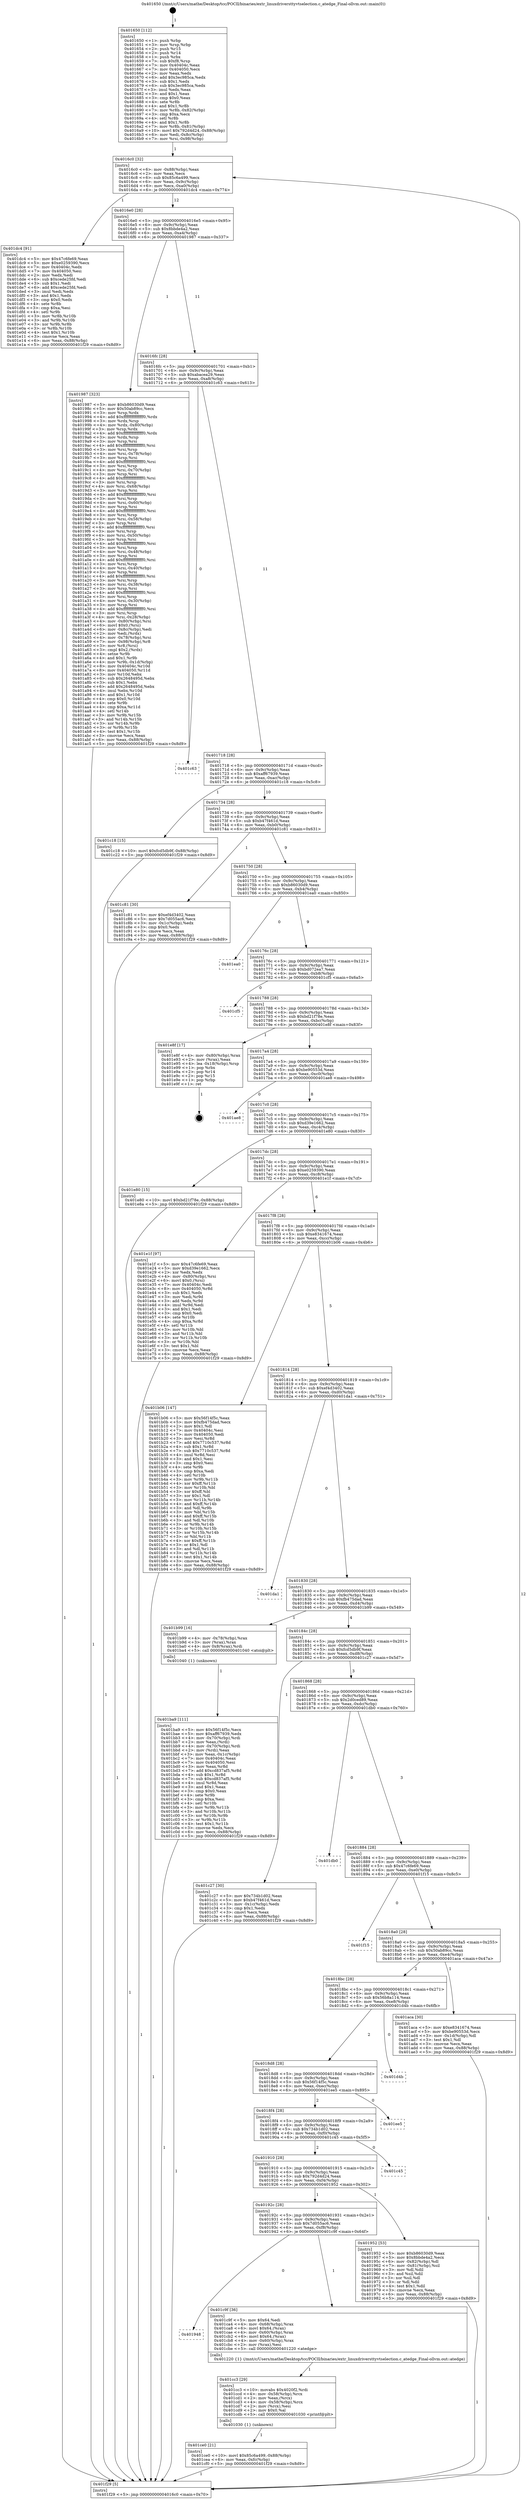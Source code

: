 digraph "0x401650" {
  label = "0x401650 (/mnt/c/Users/mathe/Desktop/tcc/POCII/binaries/extr_linuxdriversttyvtselection.c_atedge_Final-ollvm.out::main(0))"
  labelloc = "t"
  node[shape=record]

  Entry [label="",width=0.3,height=0.3,shape=circle,fillcolor=black,style=filled]
  "0x4016c0" [label="{
     0x4016c0 [32]\l
     | [instrs]\l
     &nbsp;&nbsp;0x4016c0 \<+6\>: mov -0x88(%rbp),%eax\l
     &nbsp;&nbsp;0x4016c6 \<+2\>: mov %eax,%ecx\l
     &nbsp;&nbsp;0x4016c8 \<+6\>: sub $0x85c6a499,%ecx\l
     &nbsp;&nbsp;0x4016ce \<+6\>: mov %eax,-0x9c(%rbp)\l
     &nbsp;&nbsp;0x4016d4 \<+6\>: mov %ecx,-0xa0(%rbp)\l
     &nbsp;&nbsp;0x4016da \<+6\>: je 0000000000401dc4 \<main+0x774\>\l
  }"]
  "0x401dc4" [label="{
     0x401dc4 [91]\l
     | [instrs]\l
     &nbsp;&nbsp;0x401dc4 \<+5\>: mov $0x47c6fe69,%eax\l
     &nbsp;&nbsp;0x401dc9 \<+5\>: mov $0xe0259390,%ecx\l
     &nbsp;&nbsp;0x401dce \<+7\>: mov 0x40404c,%edx\l
     &nbsp;&nbsp;0x401dd5 \<+7\>: mov 0x404050,%esi\l
     &nbsp;&nbsp;0x401ddc \<+2\>: mov %edx,%edi\l
     &nbsp;&nbsp;0x401dde \<+6\>: sub $0xcede25fd,%edi\l
     &nbsp;&nbsp;0x401de4 \<+3\>: sub $0x1,%edi\l
     &nbsp;&nbsp;0x401de7 \<+6\>: add $0xcede25fd,%edi\l
     &nbsp;&nbsp;0x401ded \<+3\>: imul %edi,%edx\l
     &nbsp;&nbsp;0x401df0 \<+3\>: and $0x1,%edx\l
     &nbsp;&nbsp;0x401df3 \<+3\>: cmp $0x0,%edx\l
     &nbsp;&nbsp;0x401df6 \<+4\>: sete %r8b\l
     &nbsp;&nbsp;0x401dfa \<+3\>: cmp $0xa,%esi\l
     &nbsp;&nbsp;0x401dfd \<+4\>: setl %r9b\l
     &nbsp;&nbsp;0x401e01 \<+3\>: mov %r8b,%r10b\l
     &nbsp;&nbsp;0x401e04 \<+3\>: and %r9b,%r10b\l
     &nbsp;&nbsp;0x401e07 \<+3\>: xor %r9b,%r8b\l
     &nbsp;&nbsp;0x401e0a \<+3\>: or %r8b,%r10b\l
     &nbsp;&nbsp;0x401e0d \<+4\>: test $0x1,%r10b\l
     &nbsp;&nbsp;0x401e11 \<+3\>: cmovne %ecx,%eax\l
     &nbsp;&nbsp;0x401e14 \<+6\>: mov %eax,-0x88(%rbp)\l
     &nbsp;&nbsp;0x401e1a \<+5\>: jmp 0000000000401f29 \<main+0x8d9\>\l
  }"]
  "0x4016e0" [label="{
     0x4016e0 [28]\l
     | [instrs]\l
     &nbsp;&nbsp;0x4016e0 \<+5\>: jmp 00000000004016e5 \<main+0x95\>\l
     &nbsp;&nbsp;0x4016e5 \<+6\>: mov -0x9c(%rbp),%eax\l
     &nbsp;&nbsp;0x4016eb \<+5\>: sub $0x8bbde4a2,%eax\l
     &nbsp;&nbsp;0x4016f0 \<+6\>: mov %eax,-0xa4(%rbp)\l
     &nbsp;&nbsp;0x4016f6 \<+6\>: je 0000000000401987 \<main+0x337\>\l
  }"]
  Exit [label="",width=0.3,height=0.3,shape=circle,fillcolor=black,style=filled,peripheries=2]
  "0x401987" [label="{
     0x401987 [323]\l
     | [instrs]\l
     &nbsp;&nbsp;0x401987 \<+5\>: mov $0xb86030d9,%eax\l
     &nbsp;&nbsp;0x40198c \<+5\>: mov $0x50ab89cc,%ecx\l
     &nbsp;&nbsp;0x401991 \<+3\>: mov %rsp,%rdx\l
     &nbsp;&nbsp;0x401994 \<+4\>: add $0xfffffffffffffff0,%rdx\l
     &nbsp;&nbsp;0x401998 \<+3\>: mov %rdx,%rsp\l
     &nbsp;&nbsp;0x40199b \<+4\>: mov %rdx,-0x80(%rbp)\l
     &nbsp;&nbsp;0x40199f \<+3\>: mov %rsp,%rdx\l
     &nbsp;&nbsp;0x4019a2 \<+4\>: add $0xfffffffffffffff0,%rdx\l
     &nbsp;&nbsp;0x4019a6 \<+3\>: mov %rdx,%rsp\l
     &nbsp;&nbsp;0x4019a9 \<+3\>: mov %rsp,%rsi\l
     &nbsp;&nbsp;0x4019ac \<+4\>: add $0xfffffffffffffff0,%rsi\l
     &nbsp;&nbsp;0x4019b0 \<+3\>: mov %rsi,%rsp\l
     &nbsp;&nbsp;0x4019b3 \<+4\>: mov %rsi,-0x78(%rbp)\l
     &nbsp;&nbsp;0x4019b7 \<+3\>: mov %rsp,%rsi\l
     &nbsp;&nbsp;0x4019ba \<+4\>: add $0xfffffffffffffff0,%rsi\l
     &nbsp;&nbsp;0x4019be \<+3\>: mov %rsi,%rsp\l
     &nbsp;&nbsp;0x4019c1 \<+4\>: mov %rsi,-0x70(%rbp)\l
     &nbsp;&nbsp;0x4019c5 \<+3\>: mov %rsp,%rsi\l
     &nbsp;&nbsp;0x4019c8 \<+4\>: add $0xfffffffffffffff0,%rsi\l
     &nbsp;&nbsp;0x4019cc \<+3\>: mov %rsi,%rsp\l
     &nbsp;&nbsp;0x4019cf \<+4\>: mov %rsi,-0x68(%rbp)\l
     &nbsp;&nbsp;0x4019d3 \<+3\>: mov %rsp,%rsi\l
     &nbsp;&nbsp;0x4019d6 \<+4\>: add $0xfffffffffffffff0,%rsi\l
     &nbsp;&nbsp;0x4019da \<+3\>: mov %rsi,%rsp\l
     &nbsp;&nbsp;0x4019dd \<+4\>: mov %rsi,-0x60(%rbp)\l
     &nbsp;&nbsp;0x4019e1 \<+3\>: mov %rsp,%rsi\l
     &nbsp;&nbsp;0x4019e4 \<+4\>: add $0xfffffffffffffff0,%rsi\l
     &nbsp;&nbsp;0x4019e8 \<+3\>: mov %rsi,%rsp\l
     &nbsp;&nbsp;0x4019eb \<+4\>: mov %rsi,-0x58(%rbp)\l
     &nbsp;&nbsp;0x4019ef \<+3\>: mov %rsp,%rsi\l
     &nbsp;&nbsp;0x4019f2 \<+4\>: add $0xfffffffffffffff0,%rsi\l
     &nbsp;&nbsp;0x4019f6 \<+3\>: mov %rsi,%rsp\l
     &nbsp;&nbsp;0x4019f9 \<+4\>: mov %rsi,-0x50(%rbp)\l
     &nbsp;&nbsp;0x4019fd \<+3\>: mov %rsp,%rsi\l
     &nbsp;&nbsp;0x401a00 \<+4\>: add $0xfffffffffffffff0,%rsi\l
     &nbsp;&nbsp;0x401a04 \<+3\>: mov %rsi,%rsp\l
     &nbsp;&nbsp;0x401a07 \<+4\>: mov %rsi,-0x48(%rbp)\l
     &nbsp;&nbsp;0x401a0b \<+3\>: mov %rsp,%rsi\l
     &nbsp;&nbsp;0x401a0e \<+4\>: add $0xfffffffffffffff0,%rsi\l
     &nbsp;&nbsp;0x401a12 \<+3\>: mov %rsi,%rsp\l
     &nbsp;&nbsp;0x401a15 \<+4\>: mov %rsi,-0x40(%rbp)\l
     &nbsp;&nbsp;0x401a19 \<+3\>: mov %rsp,%rsi\l
     &nbsp;&nbsp;0x401a1c \<+4\>: add $0xfffffffffffffff0,%rsi\l
     &nbsp;&nbsp;0x401a20 \<+3\>: mov %rsi,%rsp\l
     &nbsp;&nbsp;0x401a23 \<+4\>: mov %rsi,-0x38(%rbp)\l
     &nbsp;&nbsp;0x401a27 \<+3\>: mov %rsp,%rsi\l
     &nbsp;&nbsp;0x401a2a \<+4\>: add $0xfffffffffffffff0,%rsi\l
     &nbsp;&nbsp;0x401a2e \<+3\>: mov %rsi,%rsp\l
     &nbsp;&nbsp;0x401a31 \<+4\>: mov %rsi,-0x30(%rbp)\l
     &nbsp;&nbsp;0x401a35 \<+3\>: mov %rsp,%rsi\l
     &nbsp;&nbsp;0x401a38 \<+4\>: add $0xfffffffffffffff0,%rsi\l
     &nbsp;&nbsp;0x401a3c \<+3\>: mov %rsi,%rsp\l
     &nbsp;&nbsp;0x401a3f \<+4\>: mov %rsi,-0x28(%rbp)\l
     &nbsp;&nbsp;0x401a43 \<+4\>: mov -0x80(%rbp),%rsi\l
     &nbsp;&nbsp;0x401a47 \<+6\>: movl $0x0,(%rsi)\l
     &nbsp;&nbsp;0x401a4d \<+6\>: mov -0x8c(%rbp),%edi\l
     &nbsp;&nbsp;0x401a53 \<+2\>: mov %edi,(%rdx)\l
     &nbsp;&nbsp;0x401a55 \<+4\>: mov -0x78(%rbp),%rsi\l
     &nbsp;&nbsp;0x401a59 \<+7\>: mov -0x98(%rbp),%r8\l
     &nbsp;&nbsp;0x401a60 \<+3\>: mov %r8,(%rsi)\l
     &nbsp;&nbsp;0x401a63 \<+3\>: cmpl $0x2,(%rdx)\l
     &nbsp;&nbsp;0x401a66 \<+4\>: setne %r9b\l
     &nbsp;&nbsp;0x401a6a \<+4\>: and $0x1,%r9b\l
     &nbsp;&nbsp;0x401a6e \<+4\>: mov %r9b,-0x1d(%rbp)\l
     &nbsp;&nbsp;0x401a72 \<+8\>: mov 0x40404c,%r10d\l
     &nbsp;&nbsp;0x401a7a \<+8\>: mov 0x404050,%r11d\l
     &nbsp;&nbsp;0x401a82 \<+3\>: mov %r10d,%ebx\l
     &nbsp;&nbsp;0x401a85 \<+6\>: sub $0x2648495d,%ebx\l
     &nbsp;&nbsp;0x401a8b \<+3\>: sub $0x1,%ebx\l
     &nbsp;&nbsp;0x401a8e \<+6\>: add $0x2648495d,%ebx\l
     &nbsp;&nbsp;0x401a94 \<+4\>: imul %ebx,%r10d\l
     &nbsp;&nbsp;0x401a98 \<+4\>: and $0x1,%r10d\l
     &nbsp;&nbsp;0x401a9c \<+4\>: cmp $0x0,%r10d\l
     &nbsp;&nbsp;0x401aa0 \<+4\>: sete %r9b\l
     &nbsp;&nbsp;0x401aa4 \<+4\>: cmp $0xa,%r11d\l
     &nbsp;&nbsp;0x401aa8 \<+4\>: setl %r14b\l
     &nbsp;&nbsp;0x401aac \<+3\>: mov %r9b,%r15b\l
     &nbsp;&nbsp;0x401aaf \<+3\>: and %r14b,%r15b\l
     &nbsp;&nbsp;0x401ab2 \<+3\>: xor %r14b,%r9b\l
     &nbsp;&nbsp;0x401ab5 \<+3\>: or %r9b,%r15b\l
     &nbsp;&nbsp;0x401ab8 \<+4\>: test $0x1,%r15b\l
     &nbsp;&nbsp;0x401abc \<+3\>: cmovne %ecx,%eax\l
     &nbsp;&nbsp;0x401abf \<+6\>: mov %eax,-0x88(%rbp)\l
     &nbsp;&nbsp;0x401ac5 \<+5\>: jmp 0000000000401f29 \<main+0x8d9\>\l
  }"]
  "0x4016fc" [label="{
     0x4016fc [28]\l
     | [instrs]\l
     &nbsp;&nbsp;0x4016fc \<+5\>: jmp 0000000000401701 \<main+0xb1\>\l
     &nbsp;&nbsp;0x401701 \<+6\>: mov -0x9c(%rbp),%eax\l
     &nbsp;&nbsp;0x401707 \<+5\>: sub $0xabacea29,%eax\l
     &nbsp;&nbsp;0x40170c \<+6\>: mov %eax,-0xa8(%rbp)\l
     &nbsp;&nbsp;0x401712 \<+6\>: je 0000000000401c63 \<main+0x613\>\l
  }"]
  "0x401ce0" [label="{
     0x401ce0 [21]\l
     | [instrs]\l
     &nbsp;&nbsp;0x401ce0 \<+10\>: movl $0x85c6a499,-0x88(%rbp)\l
     &nbsp;&nbsp;0x401cea \<+6\>: mov %eax,-0xfc(%rbp)\l
     &nbsp;&nbsp;0x401cf0 \<+5\>: jmp 0000000000401f29 \<main+0x8d9\>\l
  }"]
  "0x401c63" [label="{
     0x401c63\l
  }", style=dashed]
  "0x401718" [label="{
     0x401718 [28]\l
     | [instrs]\l
     &nbsp;&nbsp;0x401718 \<+5\>: jmp 000000000040171d \<main+0xcd\>\l
     &nbsp;&nbsp;0x40171d \<+6\>: mov -0x9c(%rbp),%eax\l
     &nbsp;&nbsp;0x401723 \<+5\>: sub $0xaff67939,%eax\l
     &nbsp;&nbsp;0x401728 \<+6\>: mov %eax,-0xac(%rbp)\l
     &nbsp;&nbsp;0x40172e \<+6\>: je 0000000000401c18 \<main+0x5c8\>\l
  }"]
  "0x401cc3" [label="{
     0x401cc3 [29]\l
     | [instrs]\l
     &nbsp;&nbsp;0x401cc3 \<+10\>: movabs $0x4020f2,%rdi\l
     &nbsp;&nbsp;0x401ccd \<+4\>: mov -0x58(%rbp),%rcx\l
     &nbsp;&nbsp;0x401cd1 \<+2\>: mov %eax,(%rcx)\l
     &nbsp;&nbsp;0x401cd3 \<+4\>: mov -0x58(%rbp),%rcx\l
     &nbsp;&nbsp;0x401cd7 \<+2\>: mov (%rcx),%esi\l
     &nbsp;&nbsp;0x401cd9 \<+2\>: mov $0x0,%al\l
     &nbsp;&nbsp;0x401cdb \<+5\>: call 0000000000401030 \<printf@plt\>\l
     | [calls]\l
     &nbsp;&nbsp;0x401030 \{1\} (unknown)\l
  }"]
  "0x401c18" [label="{
     0x401c18 [15]\l
     | [instrs]\l
     &nbsp;&nbsp;0x401c18 \<+10\>: movl $0xfcd5db9f,-0x88(%rbp)\l
     &nbsp;&nbsp;0x401c22 \<+5\>: jmp 0000000000401f29 \<main+0x8d9\>\l
  }"]
  "0x401734" [label="{
     0x401734 [28]\l
     | [instrs]\l
     &nbsp;&nbsp;0x401734 \<+5\>: jmp 0000000000401739 \<main+0xe9\>\l
     &nbsp;&nbsp;0x401739 \<+6\>: mov -0x9c(%rbp),%eax\l
     &nbsp;&nbsp;0x40173f \<+5\>: sub $0xb47f461d,%eax\l
     &nbsp;&nbsp;0x401744 \<+6\>: mov %eax,-0xb0(%rbp)\l
     &nbsp;&nbsp;0x40174a \<+6\>: je 0000000000401c81 \<main+0x631\>\l
  }"]
  "0x401948" [label="{
     0x401948\l
  }", style=dashed]
  "0x401c81" [label="{
     0x401c81 [30]\l
     | [instrs]\l
     &nbsp;&nbsp;0x401c81 \<+5\>: mov $0xef4d3402,%eax\l
     &nbsp;&nbsp;0x401c86 \<+5\>: mov $0x7d055ac6,%ecx\l
     &nbsp;&nbsp;0x401c8b \<+3\>: mov -0x1c(%rbp),%edx\l
     &nbsp;&nbsp;0x401c8e \<+3\>: cmp $0x0,%edx\l
     &nbsp;&nbsp;0x401c91 \<+3\>: cmove %ecx,%eax\l
     &nbsp;&nbsp;0x401c94 \<+6\>: mov %eax,-0x88(%rbp)\l
     &nbsp;&nbsp;0x401c9a \<+5\>: jmp 0000000000401f29 \<main+0x8d9\>\l
  }"]
  "0x401750" [label="{
     0x401750 [28]\l
     | [instrs]\l
     &nbsp;&nbsp;0x401750 \<+5\>: jmp 0000000000401755 \<main+0x105\>\l
     &nbsp;&nbsp;0x401755 \<+6\>: mov -0x9c(%rbp),%eax\l
     &nbsp;&nbsp;0x40175b \<+5\>: sub $0xb86030d9,%eax\l
     &nbsp;&nbsp;0x401760 \<+6\>: mov %eax,-0xb4(%rbp)\l
     &nbsp;&nbsp;0x401766 \<+6\>: je 0000000000401ea0 \<main+0x850\>\l
  }"]
  "0x401c9f" [label="{
     0x401c9f [36]\l
     | [instrs]\l
     &nbsp;&nbsp;0x401c9f \<+5\>: mov $0x64,%edi\l
     &nbsp;&nbsp;0x401ca4 \<+4\>: mov -0x68(%rbp),%rax\l
     &nbsp;&nbsp;0x401ca8 \<+6\>: movl $0x64,(%rax)\l
     &nbsp;&nbsp;0x401cae \<+4\>: mov -0x60(%rbp),%rax\l
     &nbsp;&nbsp;0x401cb2 \<+6\>: movl $0x64,(%rax)\l
     &nbsp;&nbsp;0x401cb8 \<+4\>: mov -0x60(%rbp),%rax\l
     &nbsp;&nbsp;0x401cbc \<+2\>: mov (%rax),%esi\l
     &nbsp;&nbsp;0x401cbe \<+5\>: call 0000000000401220 \<atedge\>\l
     | [calls]\l
     &nbsp;&nbsp;0x401220 \{1\} (/mnt/c/Users/mathe/Desktop/tcc/POCII/binaries/extr_linuxdriversttyvtselection.c_atedge_Final-ollvm.out::atedge)\l
  }"]
  "0x401ea0" [label="{
     0x401ea0\l
  }", style=dashed]
  "0x40176c" [label="{
     0x40176c [28]\l
     | [instrs]\l
     &nbsp;&nbsp;0x40176c \<+5\>: jmp 0000000000401771 \<main+0x121\>\l
     &nbsp;&nbsp;0x401771 \<+6\>: mov -0x9c(%rbp),%eax\l
     &nbsp;&nbsp;0x401777 \<+5\>: sub $0xbd072ea7,%eax\l
     &nbsp;&nbsp;0x40177c \<+6\>: mov %eax,-0xb8(%rbp)\l
     &nbsp;&nbsp;0x401782 \<+6\>: je 0000000000401cf5 \<main+0x6a5\>\l
  }"]
  "0x401ba9" [label="{
     0x401ba9 [111]\l
     | [instrs]\l
     &nbsp;&nbsp;0x401ba9 \<+5\>: mov $0x56f14f5c,%ecx\l
     &nbsp;&nbsp;0x401bae \<+5\>: mov $0xaff67939,%edx\l
     &nbsp;&nbsp;0x401bb3 \<+4\>: mov -0x70(%rbp),%rdi\l
     &nbsp;&nbsp;0x401bb7 \<+2\>: mov %eax,(%rdi)\l
     &nbsp;&nbsp;0x401bb9 \<+4\>: mov -0x70(%rbp),%rdi\l
     &nbsp;&nbsp;0x401bbd \<+2\>: mov (%rdi),%eax\l
     &nbsp;&nbsp;0x401bbf \<+3\>: mov %eax,-0x1c(%rbp)\l
     &nbsp;&nbsp;0x401bc2 \<+7\>: mov 0x40404c,%eax\l
     &nbsp;&nbsp;0x401bc9 \<+7\>: mov 0x404050,%esi\l
     &nbsp;&nbsp;0x401bd0 \<+3\>: mov %eax,%r8d\l
     &nbsp;&nbsp;0x401bd3 \<+7\>: add $0xcd837af5,%r8d\l
     &nbsp;&nbsp;0x401bda \<+4\>: sub $0x1,%r8d\l
     &nbsp;&nbsp;0x401bde \<+7\>: sub $0xcd837af5,%r8d\l
     &nbsp;&nbsp;0x401be5 \<+4\>: imul %r8d,%eax\l
     &nbsp;&nbsp;0x401be9 \<+3\>: and $0x1,%eax\l
     &nbsp;&nbsp;0x401bec \<+3\>: cmp $0x0,%eax\l
     &nbsp;&nbsp;0x401bef \<+4\>: sete %r9b\l
     &nbsp;&nbsp;0x401bf3 \<+3\>: cmp $0xa,%esi\l
     &nbsp;&nbsp;0x401bf6 \<+4\>: setl %r10b\l
     &nbsp;&nbsp;0x401bfa \<+3\>: mov %r9b,%r11b\l
     &nbsp;&nbsp;0x401bfd \<+3\>: and %r10b,%r11b\l
     &nbsp;&nbsp;0x401c00 \<+3\>: xor %r10b,%r9b\l
     &nbsp;&nbsp;0x401c03 \<+3\>: or %r9b,%r11b\l
     &nbsp;&nbsp;0x401c06 \<+4\>: test $0x1,%r11b\l
     &nbsp;&nbsp;0x401c0a \<+3\>: cmovne %edx,%ecx\l
     &nbsp;&nbsp;0x401c0d \<+6\>: mov %ecx,-0x88(%rbp)\l
     &nbsp;&nbsp;0x401c13 \<+5\>: jmp 0000000000401f29 \<main+0x8d9\>\l
  }"]
  "0x401cf5" [label="{
     0x401cf5\l
  }", style=dashed]
  "0x401788" [label="{
     0x401788 [28]\l
     | [instrs]\l
     &nbsp;&nbsp;0x401788 \<+5\>: jmp 000000000040178d \<main+0x13d\>\l
     &nbsp;&nbsp;0x40178d \<+6\>: mov -0x9c(%rbp),%eax\l
     &nbsp;&nbsp;0x401793 \<+5\>: sub $0xbd21f78e,%eax\l
     &nbsp;&nbsp;0x401798 \<+6\>: mov %eax,-0xbc(%rbp)\l
     &nbsp;&nbsp;0x40179e \<+6\>: je 0000000000401e8f \<main+0x83f\>\l
  }"]
  "0x401650" [label="{
     0x401650 [112]\l
     | [instrs]\l
     &nbsp;&nbsp;0x401650 \<+1\>: push %rbp\l
     &nbsp;&nbsp;0x401651 \<+3\>: mov %rsp,%rbp\l
     &nbsp;&nbsp;0x401654 \<+2\>: push %r15\l
     &nbsp;&nbsp;0x401656 \<+2\>: push %r14\l
     &nbsp;&nbsp;0x401658 \<+1\>: push %rbx\l
     &nbsp;&nbsp;0x401659 \<+7\>: sub $0xf8,%rsp\l
     &nbsp;&nbsp;0x401660 \<+7\>: mov 0x40404c,%eax\l
     &nbsp;&nbsp;0x401667 \<+7\>: mov 0x404050,%ecx\l
     &nbsp;&nbsp;0x40166e \<+2\>: mov %eax,%edx\l
     &nbsp;&nbsp;0x401670 \<+6\>: add $0x3ec985ca,%edx\l
     &nbsp;&nbsp;0x401676 \<+3\>: sub $0x1,%edx\l
     &nbsp;&nbsp;0x401679 \<+6\>: sub $0x3ec985ca,%edx\l
     &nbsp;&nbsp;0x40167f \<+3\>: imul %edx,%eax\l
     &nbsp;&nbsp;0x401682 \<+3\>: and $0x1,%eax\l
     &nbsp;&nbsp;0x401685 \<+3\>: cmp $0x0,%eax\l
     &nbsp;&nbsp;0x401688 \<+4\>: sete %r8b\l
     &nbsp;&nbsp;0x40168c \<+4\>: and $0x1,%r8b\l
     &nbsp;&nbsp;0x401690 \<+7\>: mov %r8b,-0x82(%rbp)\l
     &nbsp;&nbsp;0x401697 \<+3\>: cmp $0xa,%ecx\l
     &nbsp;&nbsp;0x40169a \<+4\>: setl %r8b\l
     &nbsp;&nbsp;0x40169e \<+4\>: and $0x1,%r8b\l
     &nbsp;&nbsp;0x4016a2 \<+7\>: mov %r8b,-0x81(%rbp)\l
     &nbsp;&nbsp;0x4016a9 \<+10\>: movl $0x792d4d24,-0x88(%rbp)\l
     &nbsp;&nbsp;0x4016b3 \<+6\>: mov %edi,-0x8c(%rbp)\l
     &nbsp;&nbsp;0x4016b9 \<+7\>: mov %rsi,-0x98(%rbp)\l
  }"]
  "0x401e8f" [label="{
     0x401e8f [17]\l
     | [instrs]\l
     &nbsp;&nbsp;0x401e8f \<+4\>: mov -0x80(%rbp),%rax\l
     &nbsp;&nbsp;0x401e93 \<+2\>: mov (%rax),%eax\l
     &nbsp;&nbsp;0x401e95 \<+4\>: lea -0x18(%rbp),%rsp\l
     &nbsp;&nbsp;0x401e99 \<+1\>: pop %rbx\l
     &nbsp;&nbsp;0x401e9a \<+2\>: pop %r14\l
     &nbsp;&nbsp;0x401e9c \<+2\>: pop %r15\l
     &nbsp;&nbsp;0x401e9e \<+1\>: pop %rbp\l
     &nbsp;&nbsp;0x401e9f \<+1\>: ret\l
  }"]
  "0x4017a4" [label="{
     0x4017a4 [28]\l
     | [instrs]\l
     &nbsp;&nbsp;0x4017a4 \<+5\>: jmp 00000000004017a9 \<main+0x159\>\l
     &nbsp;&nbsp;0x4017a9 \<+6\>: mov -0x9c(%rbp),%eax\l
     &nbsp;&nbsp;0x4017af \<+5\>: sub $0xbe90553d,%eax\l
     &nbsp;&nbsp;0x4017b4 \<+6\>: mov %eax,-0xc0(%rbp)\l
     &nbsp;&nbsp;0x4017ba \<+6\>: je 0000000000401ae8 \<main+0x498\>\l
  }"]
  "0x401f29" [label="{
     0x401f29 [5]\l
     | [instrs]\l
     &nbsp;&nbsp;0x401f29 \<+5\>: jmp 00000000004016c0 \<main+0x70\>\l
  }"]
  "0x401ae8" [label="{
     0x401ae8\l
  }", style=dashed]
  "0x4017c0" [label="{
     0x4017c0 [28]\l
     | [instrs]\l
     &nbsp;&nbsp;0x4017c0 \<+5\>: jmp 00000000004017c5 \<main+0x175\>\l
     &nbsp;&nbsp;0x4017c5 \<+6\>: mov -0x9c(%rbp),%eax\l
     &nbsp;&nbsp;0x4017cb \<+5\>: sub $0xd39e1662,%eax\l
     &nbsp;&nbsp;0x4017d0 \<+6\>: mov %eax,-0xc4(%rbp)\l
     &nbsp;&nbsp;0x4017d6 \<+6\>: je 0000000000401e80 \<main+0x830\>\l
  }"]
  "0x40192c" [label="{
     0x40192c [28]\l
     | [instrs]\l
     &nbsp;&nbsp;0x40192c \<+5\>: jmp 0000000000401931 \<main+0x2e1\>\l
     &nbsp;&nbsp;0x401931 \<+6\>: mov -0x9c(%rbp),%eax\l
     &nbsp;&nbsp;0x401937 \<+5\>: sub $0x7d055ac6,%eax\l
     &nbsp;&nbsp;0x40193c \<+6\>: mov %eax,-0xf8(%rbp)\l
     &nbsp;&nbsp;0x401942 \<+6\>: je 0000000000401c9f \<main+0x64f\>\l
  }"]
  "0x401e80" [label="{
     0x401e80 [15]\l
     | [instrs]\l
     &nbsp;&nbsp;0x401e80 \<+10\>: movl $0xbd21f78e,-0x88(%rbp)\l
     &nbsp;&nbsp;0x401e8a \<+5\>: jmp 0000000000401f29 \<main+0x8d9\>\l
  }"]
  "0x4017dc" [label="{
     0x4017dc [28]\l
     | [instrs]\l
     &nbsp;&nbsp;0x4017dc \<+5\>: jmp 00000000004017e1 \<main+0x191\>\l
     &nbsp;&nbsp;0x4017e1 \<+6\>: mov -0x9c(%rbp),%eax\l
     &nbsp;&nbsp;0x4017e7 \<+5\>: sub $0xe0259390,%eax\l
     &nbsp;&nbsp;0x4017ec \<+6\>: mov %eax,-0xc8(%rbp)\l
     &nbsp;&nbsp;0x4017f2 \<+6\>: je 0000000000401e1f \<main+0x7cf\>\l
  }"]
  "0x401952" [label="{
     0x401952 [53]\l
     | [instrs]\l
     &nbsp;&nbsp;0x401952 \<+5\>: mov $0xb86030d9,%eax\l
     &nbsp;&nbsp;0x401957 \<+5\>: mov $0x8bbde4a2,%ecx\l
     &nbsp;&nbsp;0x40195c \<+6\>: mov -0x82(%rbp),%dl\l
     &nbsp;&nbsp;0x401962 \<+7\>: mov -0x81(%rbp),%sil\l
     &nbsp;&nbsp;0x401969 \<+3\>: mov %dl,%dil\l
     &nbsp;&nbsp;0x40196c \<+3\>: and %sil,%dil\l
     &nbsp;&nbsp;0x40196f \<+3\>: xor %sil,%dl\l
     &nbsp;&nbsp;0x401972 \<+3\>: or %dl,%dil\l
     &nbsp;&nbsp;0x401975 \<+4\>: test $0x1,%dil\l
     &nbsp;&nbsp;0x401979 \<+3\>: cmovne %ecx,%eax\l
     &nbsp;&nbsp;0x40197c \<+6\>: mov %eax,-0x88(%rbp)\l
     &nbsp;&nbsp;0x401982 \<+5\>: jmp 0000000000401f29 \<main+0x8d9\>\l
  }"]
  "0x401e1f" [label="{
     0x401e1f [97]\l
     | [instrs]\l
     &nbsp;&nbsp;0x401e1f \<+5\>: mov $0x47c6fe69,%eax\l
     &nbsp;&nbsp;0x401e24 \<+5\>: mov $0xd39e1662,%ecx\l
     &nbsp;&nbsp;0x401e29 \<+2\>: xor %edx,%edx\l
     &nbsp;&nbsp;0x401e2b \<+4\>: mov -0x80(%rbp),%rsi\l
     &nbsp;&nbsp;0x401e2f \<+6\>: movl $0x0,(%rsi)\l
     &nbsp;&nbsp;0x401e35 \<+7\>: mov 0x40404c,%edi\l
     &nbsp;&nbsp;0x401e3c \<+8\>: mov 0x404050,%r8d\l
     &nbsp;&nbsp;0x401e44 \<+3\>: sub $0x1,%edx\l
     &nbsp;&nbsp;0x401e47 \<+3\>: mov %edi,%r9d\l
     &nbsp;&nbsp;0x401e4a \<+3\>: add %edx,%r9d\l
     &nbsp;&nbsp;0x401e4d \<+4\>: imul %r9d,%edi\l
     &nbsp;&nbsp;0x401e51 \<+3\>: and $0x1,%edi\l
     &nbsp;&nbsp;0x401e54 \<+3\>: cmp $0x0,%edi\l
     &nbsp;&nbsp;0x401e57 \<+4\>: sete %r10b\l
     &nbsp;&nbsp;0x401e5b \<+4\>: cmp $0xa,%r8d\l
     &nbsp;&nbsp;0x401e5f \<+4\>: setl %r11b\l
     &nbsp;&nbsp;0x401e63 \<+3\>: mov %r10b,%bl\l
     &nbsp;&nbsp;0x401e66 \<+3\>: and %r11b,%bl\l
     &nbsp;&nbsp;0x401e69 \<+3\>: xor %r11b,%r10b\l
     &nbsp;&nbsp;0x401e6c \<+3\>: or %r10b,%bl\l
     &nbsp;&nbsp;0x401e6f \<+3\>: test $0x1,%bl\l
     &nbsp;&nbsp;0x401e72 \<+3\>: cmovne %ecx,%eax\l
     &nbsp;&nbsp;0x401e75 \<+6\>: mov %eax,-0x88(%rbp)\l
     &nbsp;&nbsp;0x401e7b \<+5\>: jmp 0000000000401f29 \<main+0x8d9\>\l
  }"]
  "0x4017f8" [label="{
     0x4017f8 [28]\l
     | [instrs]\l
     &nbsp;&nbsp;0x4017f8 \<+5\>: jmp 00000000004017fd \<main+0x1ad\>\l
     &nbsp;&nbsp;0x4017fd \<+6\>: mov -0x9c(%rbp),%eax\l
     &nbsp;&nbsp;0x401803 \<+5\>: sub $0xe8341674,%eax\l
     &nbsp;&nbsp;0x401808 \<+6\>: mov %eax,-0xcc(%rbp)\l
     &nbsp;&nbsp;0x40180e \<+6\>: je 0000000000401b06 \<main+0x4b6\>\l
  }"]
  "0x401910" [label="{
     0x401910 [28]\l
     | [instrs]\l
     &nbsp;&nbsp;0x401910 \<+5\>: jmp 0000000000401915 \<main+0x2c5\>\l
     &nbsp;&nbsp;0x401915 \<+6\>: mov -0x9c(%rbp),%eax\l
     &nbsp;&nbsp;0x40191b \<+5\>: sub $0x792d4d24,%eax\l
     &nbsp;&nbsp;0x401920 \<+6\>: mov %eax,-0xf4(%rbp)\l
     &nbsp;&nbsp;0x401926 \<+6\>: je 0000000000401952 \<main+0x302\>\l
  }"]
  "0x401b06" [label="{
     0x401b06 [147]\l
     | [instrs]\l
     &nbsp;&nbsp;0x401b06 \<+5\>: mov $0x56f14f5c,%eax\l
     &nbsp;&nbsp;0x401b0b \<+5\>: mov $0xfb475dad,%ecx\l
     &nbsp;&nbsp;0x401b10 \<+2\>: mov $0x1,%dl\l
     &nbsp;&nbsp;0x401b12 \<+7\>: mov 0x40404c,%esi\l
     &nbsp;&nbsp;0x401b19 \<+7\>: mov 0x404050,%edi\l
     &nbsp;&nbsp;0x401b20 \<+3\>: mov %esi,%r8d\l
     &nbsp;&nbsp;0x401b23 \<+7\>: add $0x7710c537,%r8d\l
     &nbsp;&nbsp;0x401b2a \<+4\>: sub $0x1,%r8d\l
     &nbsp;&nbsp;0x401b2e \<+7\>: sub $0x7710c537,%r8d\l
     &nbsp;&nbsp;0x401b35 \<+4\>: imul %r8d,%esi\l
     &nbsp;&nbsp;0x401b39 \<+3\>: and $0x1,%esi\l
     &nbsp;&nbsp;0x401b3c \<+3\>: cmp $0x0,%esi\l
     &nbsp;&nbsp;0x401b3f \<+4\>: sete %r9b\l
     &nbsp;&nbsp;0x401b43 \<+3\>: cmp $0xa,%edi\l
     &nbsp;&nbsp;0x401b46 \<+4\>: setl %r10b\l
     &nbsp;&nbsp;0x401b4a \<+3\>: mov %r9b,%r11b\l
     &nbsp;&nbsp;0x401b4d \<+4\>: xor $0xff,%r11b\l
     &nbsp;&nbsp;0x401b51 \<+3\>: mov %r10b,%bl\l
     &nbsp;&nbsp;0x401b54 \<+3\>: xor $0xff,%bl\l
     &nbsp;&nbsp;0x401b57 \<+3\>: xor $0x1,%dl\l
     &nbsp;&nbsp;0x401b5a \<+3\>: mov %r11b,%r14b\l
     &nbsp;&nbsp;0x401b5d \<+4\>: and $0xff,%r14b\l
     &nbsp;&nbsp;0x401b61 \<+3\>: and %dl,%r9b\l
     &nbsp;&nbsp;0x401b64 \<+3\>: mov %bl,%r15b\l
     &nbsp;&nbsp;0x401b67 \<+4\>: and $0xff,%r15b\l
     &nbsp;&nbsp;0x401b6b \<+3\>: and %dl,%r10b\l
     &nbsp;&nbsp;0x401b6e \<+3\>: or %r9b,%r14b\l
     &nbsp;&nbsp;0x401b71 \<+3\>: or %r10b,%r15b\l
     &nbsp;&nbsp;0x401b74 \<+3\>: xor %r15b,%r14b\l
     &nbsp;&nbsp;0x401b77 \<+3\>: or %bl,%r11b\l
     &nbsp;&nbsp;0x401b7a \<+4\>: xor $0xff,%r11b\l
     &nbsp;&nbsp;0x401b7e \<+3\>: or $0x1,%dl\l
     &nbsp;&nbsp;0x401b81 \<+3\>: and %dl,%r11b\l
     &nbsp;&nbsp;0x401b84 \<+3\>: or %r11b,%r14b\l
     &nbsp;&nbsp;0x401b87 \<+4\>: test $0x1,%r14b\l
     &nbsp;&nbsp;0x401b8b \<+3\>: cmovne %ecx,%eax\l
     &nbsp;&nbsp;0x401b8e \<+6\>: mov %eax,-0x88(%rbp)\l
     &nbsp;&nbsp;0x401b94 \<+5\>: jmp 0000000000401f29 \<main+0x8d9\>\l
  }"]
  "0x401814" [label="{
     0x401814 [28]\l
     | [instrs]\l
     &nbsp;&nbsp;0x401814 \<+5\>: jmp 0000000000401819 \<main+0x1c9\>\l
     &nbsp;&nbsp;0x401819 \<+6\>: mov -0x9c(%rbp),%eax\l
     &nbsp;&nbsp;0x40181f \<+5\>: sub $0xef4d3402,%eax\l
     &nbsp;&nbsp;0x401824 \<+6\>: mov %eax,-0xd0(%rbp)\l
     &nbsp;&nbsp;0x40182a \<+6\>: je 0000000000401da1 \<main+0x751\>\l
  }"]
  "0x401c45" [label="{
     0x401c45\l
  }", style=dashed]
  "0x401da1" [label="{
     0x401da1\l
  }", style=dashed]
  "0x401830" [label="{
     0x401830 [28]\l
     | [instrs]\l
     &nbsp;&nbsp;0x401830 \<+5\>: jmp 0000000000401835 \<main+0x1e5\>\l
     &nbsp;&nbsp;0x401835 \<+6\>: mov -0x9c(%rbp),%eax\l
     &nbsp;&nbsp;0x40183b \<+5\>: sub $0xfb475dad,%eax\l
     &nbsp;&nbsp;0x401840 \<+6\>: mov %eax,-0xd4(%rbp)\l
     &nbsp;&nbsp;0x401846 \<+6\>: je 0000000000401b99 \<main+0x549\>\l
  }"]
  "0x4018f4" [label="{
     0x4018f4 [28]\l
     | [instrs]\l
     &nbsp;&nbsp;0x4018f4 \<+5\>: jmp 00000000004018f9 \<main+0x2a9\>\l
     &nbsp;&nbsp;0x4018f9 \<+6\>: mov -0x9c(%rbp),%eax\l
     &nbsp;&nbsp;0x4018ff \<+5\>: sub $0x734b1d02,%eax\l
     &nbsp;&nbsp;0x401904 \<+6\>: mov %eax,-0xf0(%rbp)\l
     &nbsp;&nbsp;0x40190a \<+6\>: je 0000000000401c45 \<main+0x5f5\>\l
  }"]
  "0x401b99" [label="{
     0x401b99 [16]\l
     | [instrs]\l
     &nbsp;&nbsp;0x401b99 \<+4\>: mov -0x78(%rbp),%rax\l
     &nbsp;&nbsp;0x401b9d \<+3\>: mov (%rax),%rax\l
     &nbsp;&nbsp;0x401ba0 \<+4\>: mov 0x8(%rax),%rdi\l
     &nbsp;&nbsp;0x401ba4 \<+5\>: call 0000000000401040 \<atoi@plt\>\l
     | [calls]\l
     &nbsp;&nbsp;0x401040 \{1\} (unknown)\l
  }"]
  "0x40184c" [label="{
     0x40184c [28]\l
     | [instrs]\l
     &nbsp;&nbsp;0x40184c \<+5\>: jmp 0000000000401851 \<main+0x201\>\l
     &nbsp;&nbsp;0x401851 \<+6\>: mov -0x9c(%rbp),%eax\l
     &nbsp;&nbsp;0x401857 \<+5\>: sub $0xfcd5db9f,%eax\l
     &nbsp;&nbsp;0x40185c \<+6\>: mov %eax,-0xd8(%rbp)\l
     &nbsp;&nbsp;0x401862 \<+6\>: je 0000000000401c27 \<main+0x5d7\>\l
  }"]
  "0x401ee5" [label="{
     0x401ee5\l
  }", style=dashed]
  "0x401c27" [label="{
     0x401c27 [30]\l
     | [instrs]\l
     &nbsp;&nbsp;0x401c27 \<+5\>: mov $0x734b1d02,%eax\l
     &nbsp;&nbsp;0x401c2c \<+5\>: mov $0xb47f461d,%ecx\l
     &nbsp;&nbsp;0x401c31 \<+3\>: mov -0x1c(%rbp),%edx\l
     &nbsp;&nbsp;0x401c34 \<+3\>: cmp $0x1,%edx\l
     &nbsp;&nbsp;0x401c37 \<+3\>: cmovl %ecx,%eax\l
     &nbsp;&nbsp;0x401c3a \<+6\>: mov %eax,-0x88(%rbp)\l
     &nbsp;&nbsp;0x401c40 \<+5\>: jmp 0000000000401f29 \<main+0x8d9\>\l
  }"]
  "0x401868" [label="{
     0x401868 [28]\l
     | [instrs]\l
     &nbsp;&nbsp;0x401868 \<+5\>: jmp 000000000040186d \<main+0x21d\>\l
     &nbsp;&nbsp;0x40186d \<+6\>: mov -0x9c(%rbp),%eax\l
     &nbsp;&nbsp;0x401873 \<+5\>: sub $0x2d0ced89,%eax\l
     &nbsp;&nbsp;0x401878 \<+6\>: mov %eax,-0xdc(%rbp)\l
     &nbsp;&nbsp;0x40187e \<+6\>: je 0000000000401db0 \<main+0x760\>\l
  }"]
  "0x4018d8" [label="{
     0x4018d8 [28]\l
     | [instrs]\l
     &nbsp;&nbsp;0x4018d8 \<+5\>: jmp 00000000004018dd \<main+0x28d\>\l
     &nbsp;&nbsp;0x4018dd \<+6\>: mov -0x9c(%rbp),%eax\l
     &nbsp;&nbsp;0x4018e3 \<+5\>: sub $0x56f14f5c,%eax\l
     &nbsp;&nbsp;0x4018e8 \<+6\>: mov %eax,-0xec(%rbp)\l
     &nbsp;&nbsp;0x4018ee \<+6\>: je 0000000000401ee5 \<main+0x895\>\l
  }"]
  "0x401db0" [label="{
     0x401db0\l
  }", style=dashed]
  "0x401884" [label="{
     0x401884 [28]\l
     | [instrs]\l
     &nbsp;&nbsp;0x401884 \<+5\>: jmp 0000000000401889 \<main+0x239\>\l
     &nbsp;&nbsp;0x401889 \<+6\>: mov -0x9c(%rbp),%eax\l
     &nbsp;&nbsp;0x40188f \<+5\>: sub $0x47c6fe69,%eax\l
     &nbsp;&nbsp;0x401894 \<+6\>: mov %eax,-0xe0(%rbp)\l
     &nbsp;&nbsp;0x40189a \<+6\>: je 0000000000401f15 \<main+0x8c5\>\l
  }"]
  "0x401d4b" [label="{
     0x401d4b\l
  }", style=dashed]
  "0x401f15" [label="{
     0x401f15\l
  }", style=dashed]
  "0x4018a0" [label="{
     0x4018a0 [28]\l
     | [instrs]\l
     &nbsp;&nbsp;0x4018a0 \<+5\>: jmp 00000000004018a5 \<main+0x255\>\l
     &nbsp;&nbsp;0x4018a5 \<+6\>: mov -0x9c(%rbp),%eax\l
     &nbsp;&nbsp;0x4018ab \<+5\>: sub $0x50ab89cc,%eax\l
     &nbsp;&nbsp;0x4018b0 \<+6\>: mov %eax,-0xe4(%rbp)\l
     &nbsp;&nbsp;0x4018b6 \<+6\>: je 0000000000401aca \<main+0x47a\>\l
  }"]
  "0x4018bc" [label="{
     0x4018bc [28]\l
     | [instrs]\l
     &nbsp;&nbsp;0x4018bc \<+5\>: jmp 00000000004018c1 \<main+0x271\>\l
     &nbsp;&nbsp;0x4018c1 \<+6\>: mov -0x9c(%rbp),%eax\l
     &nbsp;&nbsp;0x4018c7 \<+5\>: sub $0x56b8a114,%eax\l
     &nbsp;&nbsp;0x4018cc \<+6\>: mov %eax,-0xe8(%rbp)\l
     &nbsp;&nbsp;0x4018d2 \<+6\>: je 0000000000401d4b \<main+0x6fb\>\l
  }"]
  "0x401aca" [label="{
     0x401aca [30]\l
     | [instrs]\l
     &nbsp;&nbsp;0x401aca \<+5\>: mov $0xe8341674,%eax\l
     &nbsp;&nbsp;0x401acf \<+5\>: mov $0xbe90553d,%ecx\l
     &nbsp;&nbsp;0x401ad4 \<+3\>: mov -0x1d(%rbp),%dl\l
     &nbsp;&nbsp;0x401ad7 \<+3\>: test $0x1,%dl\l
     &nbsp;&nbsp;0x401ada \<+3\>: cmovne %ecx,%eax\l
     &nbsp;&nbsp;0x401add \<+6\>: mov %eax,-0x88(%rbp)\l
     &nbsp;&nbsp;0x401ae3 \<+5\>: jmp 0000000000401f29 \<main+0x8d9\>\l
  }"]
  Entry -> "0x401650" [label=" 1"]
  "0x4016c0" -> "0x401dc4" [label=" 1"]
  "0x4016c0" -> "0x4016e0" [label=" 12"]
  "0x401e8f" -> Exit [label=" 1"]
  "0x4016e0" -> "0x401987" [label=" 1"]
  "0x4016e0" -> "0x4016fc" [label=" 11"]
  "0x401e80" -> "0x401f29" [label=" 1"]
  "0x4016fc" -> "0x401c63" [label=" 0"]
  "0x4016fc" -> "0x401718" [label=" 11"]
  "0x401e1f" -> "0x401f29" [label=" 1"]
  "0x401718" -> "0x401c18" [label=" 1"]
  "0x401718" -> "0x401734" [label=" 10"]
  "0x401dc4" -> "0x401f29" [label=" 1"]
  "0x401734" -> "0x401c81" [label=" 1"]
  "0x401734" -> "0x401750" [label=" 9"]
  "0x401ce0" -> "0x401f29" [label=" 1"]
  "0x401750" -> "0x401ea0" [label=" 0"]
  "0x401750" -> "0x40176c" [label=" 9"]
  "0x401cc3" -> "0x401ce0" [label=" 1"]
  "0x40176c" -> "0x401cf5" [label=" 0"]
  "0x40176c" -> "0x401788" [label=" 9"]
  "0x40192c" -> "0x401948" [label=" 0"]
  "0x401788" -> "0x401e8f" [label=" 1"]
  "0x401788" -> "0x4017a4" [label=" 8"]
  "0x401c9f" -> "0x401cc3" [label=" 1"]
  "0x4017a4" -> "0x401ae8" [label=" 0"]
  "0x4017a4" -> "0x4017c0" [label=" 8"]
  "0x401c81" -> "0x401f29" [label=" 1"]
  "0x4017c0" -> "0x401e80" [label=" 1"]
  "0x4017c0" -> "0x4017dc" [label=" 7"]
  "0x401c27" -> "0x401f29" [label=" 1"]
  "0x4017dc" -> "0x401e1f" [label=" 1"]
  "0x4017dc" -> "0x4017f8" [label=" 6"]
  "0x401c18" -> "0x401f29" [label=" 1"]
  "0x4017f8" -> "0x401b06" [label=" 1"]
  "0x4017f8" -> "0x401814" [label=" 5"]
  "0x401b99" -> "0x401ba9" [label=" 1"]
  "0x401814" -> "0x401da1" [label=" 0"]
  "0x401814" -> "0x401830" [label=" 5"]
  "0x401b06" -> "0x401f29" [label=" 1"]
  "0x401830" -> "0x401b99" [label=" 1"]
  "0x401830" -> "0x40184c" [label=" 4"]
  "0x401987" -> "0x401f29" [label=" 1"]
  "0x40184c" -> "0x401c27" [label=" 1"]
  "0x40184c" -> "0x401868" [label=" 3"]
  "0x40192c" -> "0x401c9f" [label=" 1"]
  "0x401868" -> "0x401db0" [label=" 0"]
  "0x401868" -> "0x401884" [label=" 3"]
  "0x401650" -> "0x4016c0" [label=" 1"]
  "0x401884" -> "0x401f15" [label=" 0"]
  "0x401884" -> "0x4018a0" [label=" 3"]
  "0x401952" -> "0x401f29" [label=" 1"]
  "0x4018a0" -> "0x401aca" [label=" 1"]
  "0x4018a0" -> "0x4018bc" [label=" 2"]
  "0x401910" -> "0x40192c" [label=" 1"]
  "0x4018bc" -> "0x401d4b" [label=" 0"]
  "0x4018bc" -> "0x4018d8" [label=" 2"]
  "0x401f29" -> "0x4016c0" [label=" 12"]
  "0x4018d8" -> "0x401ee5" [label=" 0"]
  "0x4018d8" -> "0x4018f4" [label=" 2"]
  "0x401aca" -> "0x401f29" [label=" 1"]
  "0x4018f4" -> "0x401c45" [label=" 0"]
  "0x4018f4" -> "0x401910" [label=" 2"]
  "0x401ba9" -> "0x401f29" [label=" 1"]
  "0x401910" -> "0x401952" [label=" 1"]
}
